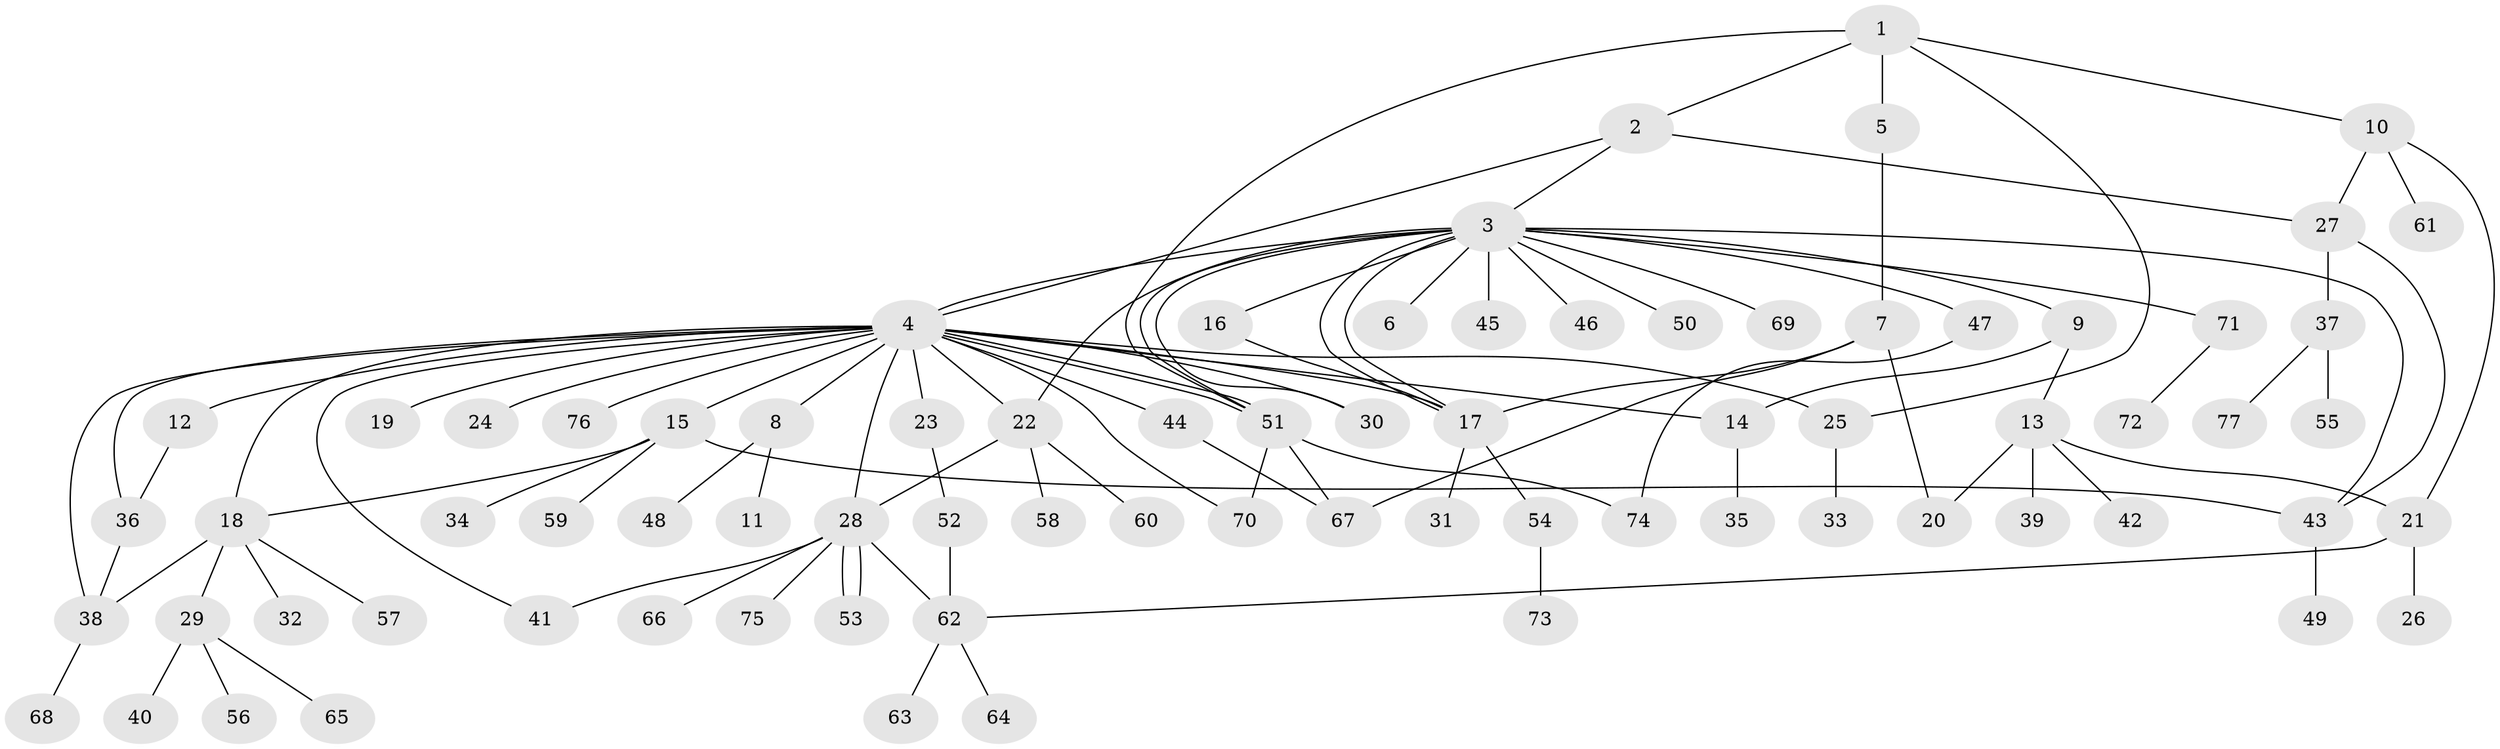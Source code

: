 // Generated by graph-tools (version 1.1) at 2025/01/03/09/25 03:01:45]
// undirected, 77 vertices, 106 edges
graph export_dot {
graph [start="1"]
  node [color=gray90,style=filled];
  1;
  2;
  3;
  4;
  5;
  6;
  7;
  8;
  9;
  10;
  11;
  12;
  13;
  14;
  15;
  16;
  17;
  18;
  19;
  20;
  21;
  22;
  23;
  24;
  25;
  26;
  27;
  28;
  29;
  30;
  31;
  32;
  33;
  34;
  35;
  36;
  37;
  38;
  39;
  40;
  41;
  42;
  43;
  44;
  45;
  46;
  47;
  48;
  49;
  50;
  51;
  52;
  53;
  54;
  55;
  56;
  57;
  58;
  59;
  60;
  61;
  62;
  63;
  64;
  65;
  66;
  67;
  68;
  69;
  70;
  71;
  72;
  73;
  74;
  75;
  76;
  77;
  1 -- 2;
  1 -- 5;
  1 -- 10;
  1 -- 25;
  1 -- 51;
  2 -- 3;
  2 -- 4;
  2 -- 27;
  3 -- 4;
  3 -- 6;
  3 -- 9;
  3 -- 16;
  3 -- 17;
  3 -- 17;
  3 -- 22;
  3 -- 30;
  3 -- 43;
  3 -- 45;
  3 -- 46;
  3 -- 47;
  3 -- 50;
  3 -- 51;
  3 -- 69;
  3 -- 71;
  4 -- 8;
  4 -- 12;
  4 -- 14;
  4 -- 15;
  4 -- 17;
  4 -- 18;
  4 -- 19;
  4 -- 22;
  4 -- 23;
  4 -- 24;
  4 -- 25;
  4 -- 28;
  4 -- 30;
  4 -- 36;
  4 -- 38;
  4 -- 41;
  4 -- 44;
  4 -- 51;
  4 -- 51;
  4 -- 70;
  4 -- 76;
  5 -- 7;
  7 -- 17;
  7 -- 20;
  7 -- 67;
  8 -- 11;
  8 -- 48;
  9 -- 13;
  9 -- 14;
  10 -- 21;
  10 -- 27;
  10 -- 61;
  12 -- 36;
  13 -- 20;
  13 -- 21;
  13 -- 39;
  13 -- 42;
  14 -- 35;
  15 -- 18;
  15 -- 34;
  15 -- 43;
  15 -- 59;
  16 -- 17;
  17 -- 31;
  17 -- 54;
  18 -- 29;
  18 -- 32;
  18 -- 38;
  18 -- 57;
  21 -- 26;
  21 -- 62;
  22 -- 28;
  22 -- 58;
  22 -- 60;
  23 -- 52;
  25 -- 33;
  27 -- 37;
  27 -- 43;
  28 -- 41;
  28 -- 53;
  28 -- 53;
  28 -- 62;
  28 -- 66;
  28 -- 75;
  29 -- 40;
  29 -- 56;
  29 -- 65;
  36 -- 38;
  37 -- 55;
  37 -- 77;
  38 -- 68;
  43 -- 49;
  44 -- 67;
  47 -- 74;
  51 -- 67;
  51 -- 70;
  51 -- 74;
  52 -- 62;
  54 -- 73;
  62 -- 63;
  62 -- 64;
  71 -- 72;
}
